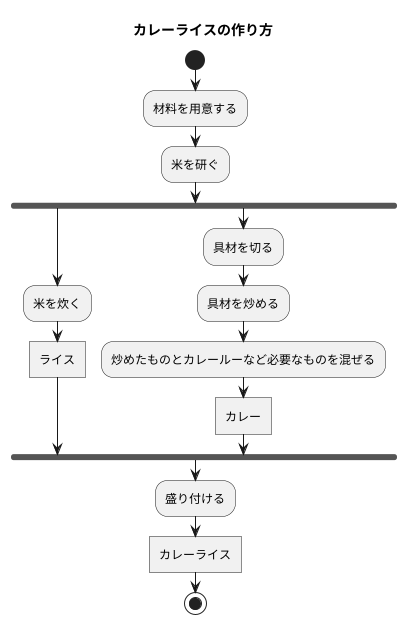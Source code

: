 @startuml カレーライス
title カレーライスの作り方
start
:材料を用意する;
:米を研ぐ;
fork
    :米を炊く;
    :ライス]
    fork again
    :具材を切る;
    :具材を炒める;
    :炒めたものとカレールーなど必要なものを混ぜる;
    :カレー]
end fork

:盛り付ける;
:カレーライス]
stop
@enduml